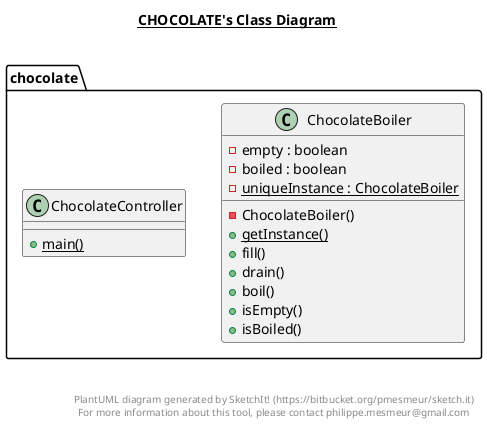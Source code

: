 @startuml

title __CHOCOLATE's Class Diagram__\n

  package chocolate {
    class ChocolateBoiler {
        - empty : boolean
        - boiled : boolean
        {static} - uniqueInstance : ChocolateBoiler
        - ChocolateBoiler()
        {static} + getInstance()
        + fill()
        + drain()
        + boil()
        + isEmpty()
        + isBoiled()
    }
  }
  

  package chocolate {
    class ChocolateController {
        {static} + main()
    }
  }
  



right footer


PlantUML diagram generated by SketchIt! (https://bitbucket.org/pmesmeur/sketch.it)
For more information about this tool, please contact philippe.mesmeur@gmail.com
endfooter

@enduml
